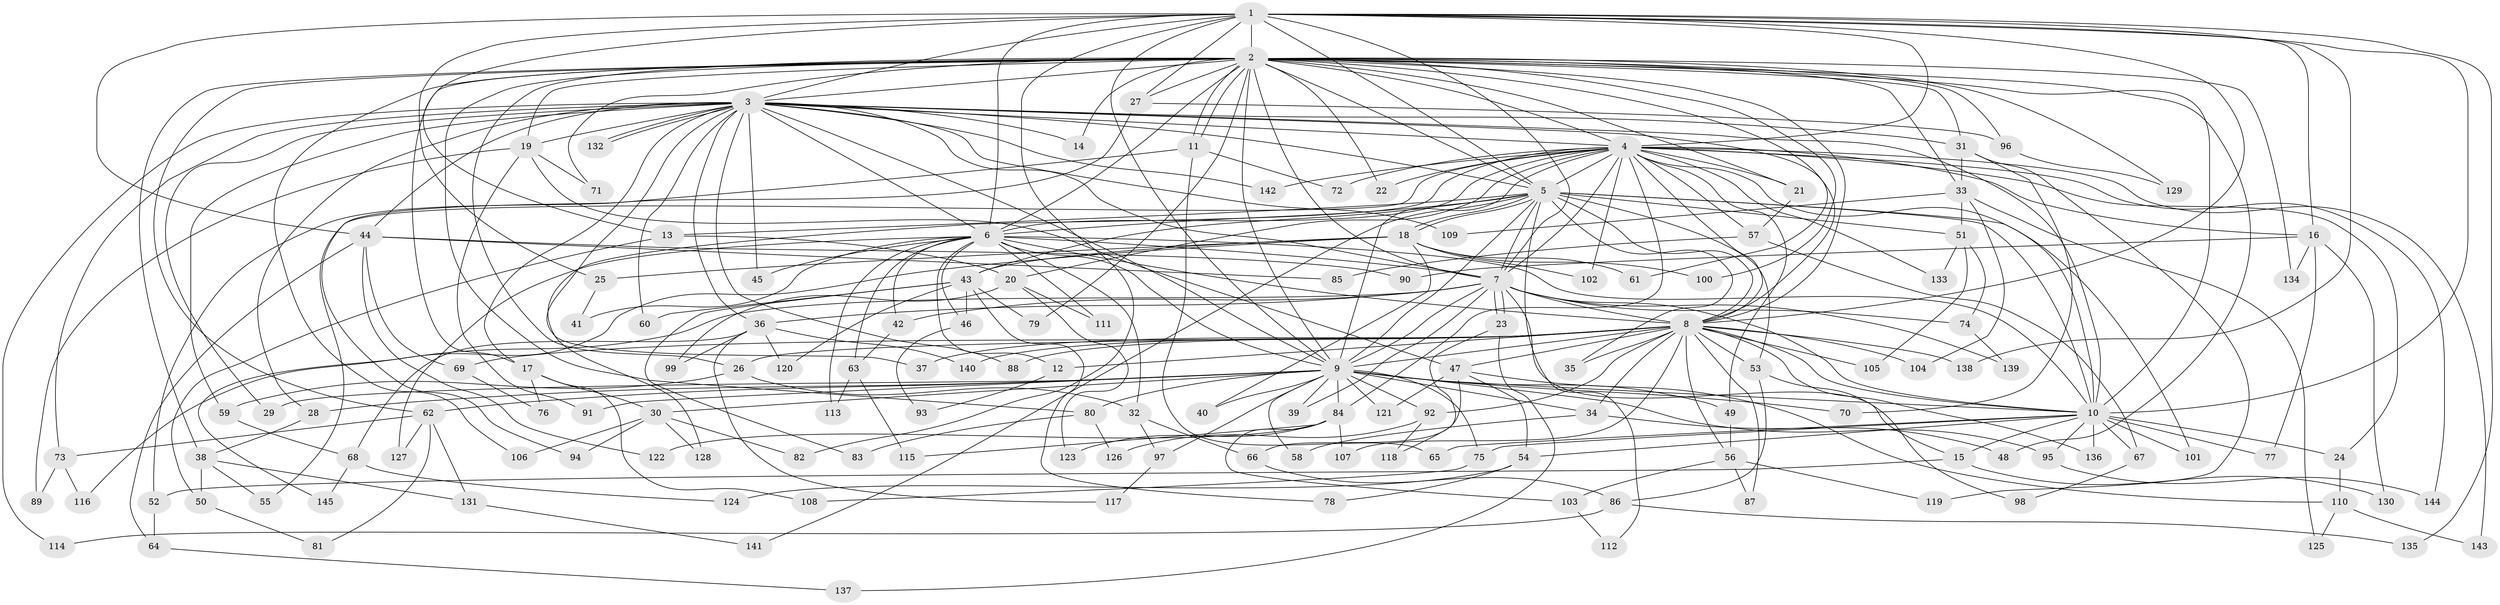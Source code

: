 // Generated by graph-tools (version 1.1) at 2025/49/03/09/25 03:49:38]
// undirected, 145 vertices, 315 edges
graph export_dot {
graph [start="1"]
  node [color=gray90,style=filled];
  1;
  2;
  3;
  4;
  5;
  6;
  7;
  8;
  9;
  10;
  11;
  12;
  13;
  14;
  15;
  16;
  17;
  18;
  19;
  20;
  21;
  22;
  23;
  24;
  25;
  26;
  27;
  28;
  29;
  30;
  31;
  32;
  33;
  34;
  35;
  36;
  37;
  38;
  39;
  40;
  41;
  42;
  43;
  44;
  45;
  46;
  47;
  48;
  49;
  50;
  51;
  52;
  53;
  54;
  55;
  56;
  57;
  58;
  59;
  60;
  61;
  62;
  63;
  64;
  65;
  66;
  67;
  68;
  69;
  70;
  71;
  72;
  73;
  74;
  75;
  76;
  77;
  78;
  79;
  80;
  81;
  82;
  83;
  84;
  85;
  86;
  87;
  88;
  89;
  90;
  91;
  92;
  93;
  94;
  95;
  96;
  97;
  98;
  99;
  100;
  101;
  102;
  103;
  104;
  105;
  106;
  107;
  108;
  109;
  110;
  111;
  112;
  113;
  114;
  115;
  116;
  117;
  118;
  119;
  120;
  121;
  122;
  123;
  124;
  125;
  126;
  127;
  128;
  129;
  130;
  131;
  132;
  133;
  134;
  135;
  136;
  137;
  138;
  139;
  140;
  141;
  142;
  143;
  144;
  145;
  1 -- 2;
  1 -- 3;
  1 -- 4;
  1 -- 5;
  1 -- 6;
  1 -- 7;
  1 -- 8;
  1 -- 9;
  1 -- 10;
  1 -- 13;
  1 -- 16;
  1 -- 25;
  1 -- 27;
  1 -- 44;
  1 -- 82;
  1 -- 135;
  1 -- 138;
  2 -- 3;
  2 -- 4;
  2 -- 5;
  2 -- 6;
  2 -- 7;
  2 -- 8;
  2 -- 9;
  2 -- 10;
  2 -- 11;
  2 -- 11;
  2 -- 14;
  2 -- 17;
  2 -- 19;
  2 -- 21;
  2 -- 22;
  2 -- 26;
  2 -- 27;
  2 -- 31;
  2 -- 33;
  2 -- 38;
  2 -- 48;
  2 -- 61;
  2 -- 62;
  2 -- 71;
  2 -- 79;
  2 -- 80;
  2 -- 96;
  2 -- 100;
  2 -- 106;
  2 -- 129;
  2 -- 134;
  3 -- 4;
  3 -- 5;
  3 -- 6;
  3 -- 7;
  3 -- 8;
  3 -- 9;
  3 -- 10;
  3 -- 14;
  3 -- 17;
  3 -- 19;
  3 -- 28;
  3 -- 29;
  3 -- 31;
  3 -- 36;
  3 -- 37;
  3 -- 44;
  3 -- 45;
  3 -- 59;
  3 -- 60;
  3 -- 73;
  3 -- 88;
  3 -- 109;
  3 -- 114;
  3 -- 132;
  3 -- 132;
  3 -- 142;
  4 -- 5;
  4 -- 6;
  4 -- 7;
  4 -- 8;
  4 -- 9;
  4 -- 10;
  4 -- 16;
  4 -- 20;
  4 -- 21;
  4 -- 22;
  4 -- 24;
  4 -- 49;
  4 -- 55;
  4 -- 57;
  4 -- 72;
  4 -- 84;
  4 -- 102;
  4 -- 128;
  4 -- 133;
  4 -- 142;
  4 -- 143;
  4 -- 144;
  5 -- 6;
  5 -- 7;
  5 -- 8;
  5 -- 9;
  5 -- 10;
  5 -- 13;
  5 -- 18;
  5 -- 18;
  5 -- 35;
  5 -- 43;
  5 -- 51;
  5 -- 53;
  5 -- 101;
  5 -- 112;
  5 -- 141;
  6 -- 7;
  6 -- 8;
  6 -- 9;
  6 -- 10;
  6 -- 12;
  6 -- 32;
  6 -- 41;
  6 -- 42;
  6 -- 45;
  6 -- 46;
  6 -- 63;
  6 -- 111;
  6 -- 113;
  6 -- 127;
  7 -- 8;
  7 -- 9;
  7 -- 10;
  7 -- 15;
  7 -- 23;
  7 -- 23;
  7 -- 36;
  7 -- 39;
  7 -- 42;
  7 -- 74;
  7 -- 116;
  7 -- 139;
  8 -- 9;
  8 -- 10;
  8 -- 12;
  8 -- 26;
  8 -- 34;
  8 -- 35;
  8 -- 37;
  8 -- 47;
  8 -- 53;
  8 -- 56;
  8 -- 69;
  8 -- 87;
  8 -- 88;
  8 -- 92;
  8 -- 104;
  8 -- 105;
  8 -- 107;
  8 -- 136;
  8 -- 138;
  8 -- 140;
  9 -- 10;
  9 -- 28;
  9 -- 29;
  9 -- 30;
  9 -- 34;
  9 -- 39;
  9 -- 40;
  9 -- 49;
  9 -- 58;
  9 -- 62;
  9 -- 70;
  9 -- 75;
  9 -- 80;
  9 -- 84;
  9 -- 91;
  9 -- 92;
  9 -- 95;
  9 -- 97;
  9 -- 121;
  10 -- 15;
  10 -- 24;
  10 -- 54;
  10 -- 65;
  10 -- 67;
  10 -- 75;
  10 -- 77;
  10 -- 95;
  10 -- 101;
  10 -- 136;
  11 -- 52;
  11 -- 65;
  11 -- 72;
  12 -- 93;
  13 -- 20;
  13 -- 50;
  15 -- 52;
  15 -- 130;
  16 -- 77;
  16 -- 90;
  16 -- 130;
  16 -- 134;
  17 -- 30;
  17 -- 76;
  17 -- 108;
  18 -- 25;
  18 -- 40;
  18 -- 43;
  18 -- 61;
  18 -- 100;
  18 -- 102;
  18 -- 145;
  19 -- 47;
  19 -- 71;
  19 -- 89;
  19 -- 91;
  20 -- 99;
  20 -- 111;
  20 -- 123;
  21 -- 57;
  23 -- 118;
  23 -- 137;
  24 -- 110;
  25 -- 41;
  26 -- 32;
  26 -- 59;
  27 -- 94;
  27 -- 96;
  28 -- 38;
  30 -- 82;
  30 -- 94;
  30 -- 106;
  30 -- 128;
  31 -- 33;
  31 -- 70;
  31 -- 119;
  32 -- 66;
  32 -- 97;
  33 -- 51;
  33 -- 104;
  33 -- 109;
  33 -- 125;
  34 -- 48;
  34 -- 58;
  36 -- 68;
  36 -- 99;
  36 -- 117;
  36 -- 120;
  36 -- 140;
  38 -- 50;
  38 -- 55;
  38 -- 131;
  42 -- 63;
  43 -- 46;
  43 -- 60;
  43 -- 78;
  43 -- 79;
  43 -- 83;
  43 -- 120;
  44 -- 64;
  44 -- 69;
  44 -- 85;
  44 -- 90;
  44 -- 122;
  46 -- 93;
  47 -- 54;
  47 -- 66;
  47 -- 110;
  47 -- 121;
  49 -- 56;
  50 -- 81;
  51 -- 74;
  51 -- 105;
  51 -- 133;
  52 -- 64;
  53 -- 86;
  53 -- 98;
  54 -- 78;
  54 -- 124;
  56 -- 87;
  56 -- 103;
  56 -- 119;
  57 -- 67;
  57 -- 85;
  59 -- 68;
  62 -- 73;
  62 -- 81;
  62 -- 127;
  62 -- 131;
  63 -- 113;
  63 -- 115;
  64 -- 137;
  66 -- 86;
  67 -- 98;
  68 -- 124;
  68 -- 145;
  69 -- 76;
  73 -- 89;
  73 -- 116;
  74 -- 139;
  75 -- 108;
  80 -- 83;
  80 -- 126;
  84 -- 103;
  84 -- 107;
  84 -- 115;
  84 -- 122;
  84 -- 123;
  86 -- 114;
  86 -- 135;
  92 -- 118;
  92 -- 126;
  95 -- 144;
  96 -- 129;
  97 -- 117;
  103 -- 112;
  110 -- 125;
  110 -- 143;
  131 -- 141;
}

